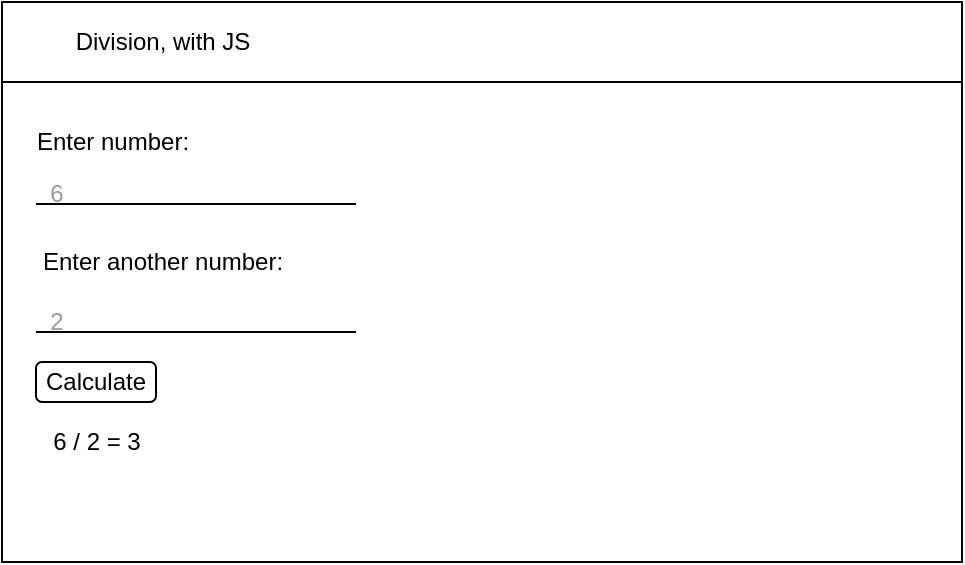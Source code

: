 <mxfile>
    <diagram id="b-LBGN_XTtOleO2mdGOY" name="Page-1">
        <mxGraphModel dx="594" dy="569" grid="1" gridSize="10" guides="1" tooltips="1" connect="1" arrows="1" fold="1" page="1" pageScale="1" pageWidth="827" pageHeight="1169" math="0" shadow="0">
            <root>
                <mxCell id="0"/>
                <mxCell id="1" parent="0"/>
                <mxCell id="2" value="" style="rounded=0;whiteSpace=wrap;html=1;" vertex="1" parent="1">
                    <mxGeometry x="40" y="40" width="480" height="280" as="geometry"/>
                </mxCell>
                <mxCell id="3" value="" style="rounded=0;whiteSpace=wrap;html=1;" vertex="1" parent="1">
                    <mxGeometry x="40" y="40" width="480" height="40" as="geometry"/>
                </mxCell>
                <mxCell id="4" value="Division, with JS" style="text;html=1;align=center;verticalAlign=middle;resizable=0;points=[];autosize=1;strokeColor=none;fillColor=none;" vertex="1" parent="1">
                    <mxGeometry x="70" y="50" width="100" height="20" as="geometry"/>
                </mxCell>
                <mxCell id="5" value="Enter number:" style="text;html=1;align=center;verticalAlign=middle;resizable=0;points=[];autosize=1;strokeColor=none;fillColor=none;" vertex="1" parent="1">
                    <mxGeometry x="50" y="100" width="90" height="20" as="geometry"/>
                </mxCell>
                <mxCell id="6" value="" style="line;strokeWidth=1;html=1;" vertex="1" parent="1">
                    <mxGeometry x="57" y="136" width="160" height="10" as="geometry"/>
                </mxCell>
                <mxCell id="7" value="&lt;font color=&quot;#999999&quot;&gt;6&lt;/font&gt;" style="text;html=1;align=center;verticalAlign=middle;resizable=0;points=[];autosize=1;strokeColor=none;fillColor=none;" vertex="1" parent="1">
                    <mxGeometry x="57" y="126" width="20" height="20" as="geometry"/>
                </mxCell>
                <mxCell id="8" value="Enter another number:" style="text;html=1;align=center;verticalAlign=middle;resizable=0;points=[];autosize=1;strokeColor=none;fillColor=none;" vertex="1" parent="1">
                    <mxGeometry x="50" y="160" width="140" height="20" as="geometry"/>
                </mxCell>
                <mxCell id="9" value="" style="line;strokeWidth=1;html=1;" vertex="1" parent="1">
                    <mxGeometry x="57" y="200" width="160" height="10" as="geometry"/>
                </mxCell>
                <mxCell id="10" value="&lt;font color=&quot;#999999&quot;&gt;2&lt;/font&gt;" style="text;html=1;align=center;verticalAlign=middle;resizable=0;points=[];autosize=1;strokeColor=none;fillColor=none;" vertex="1" parent="1">
                    <mxGeometry x="57" y="190" width="20" height="20" as="geometry"/>
                </mxCell>
                <mxCell id="11" value="&lt;font color=&quot;#000000&quot;&gt;Calculate&lt;/font&gt;" style="rounded=1;whiteSpace=wrap;html=1;fontColor=#999999;strokeWidth=1;" vertex="1" parent="1">
                    <mxGeometry x="57" y="220" width="60" height="20" as="geometry"/>
                </mxCell>
                <mxCell id="12" value="6 / 2 = 3" style="text;html=1;align=center;verticalAlign=middle;resizable=0;points=[];autosize=1;strokeColor=none;fillColor=none;fontColor=#000000;" vertex="1" parent="1">
                    <mxGeometry x="57" y="250" width="60" height="20" as="geometry"/>
                </mxCell>
            </root>
        </mxGraphModel>
    </diagram>
</mxfile>